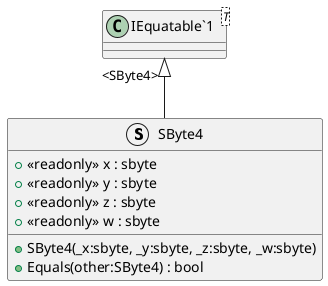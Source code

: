 @startuml
struct SByte4 {
    + <<readonly>> x : sbyte
    + <<readonly>> y : sbyte
    + <<readonly>> z : sbyte
    + <<readonly>> w : sbyte
    + SByte4(_x:sbyte, _y:sbyte, _z:sbyte, _w:sbyte)
    + Equals(other:SByte4) : bool
}
class "IEquatable`1"<T> {
}
"IEquatable`1" "<SByte4>" <|-- SByte4
@enduml
